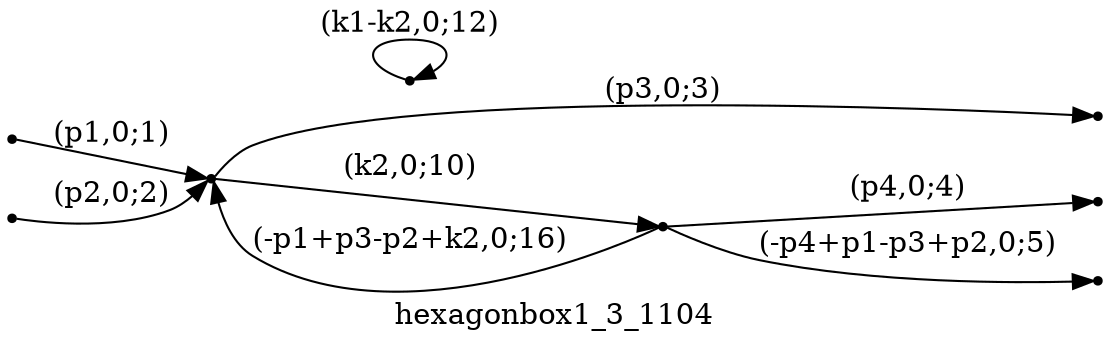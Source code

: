 digraph hexagonbox1_3_1104 {
  label="hexagonbox1_3_1104";
  rankdir="LR";
  subgraph edges {
    -1 -> 2 [label="(p1,0;1)"];
    -2 -> 2 [label="(p2,0;2)"];
    2 -> -3 [label="(p3,0;3)"];
    1 -> -4 [label="(p4,0;4)"];
    1 -> -5 [label="(-p4+p1-p3+p2,0;5)"];
    2 -> 1 [label="(k2,0;10)"];
    3 -> 3 [label="(k1-k2,0;12)"];
    1 -> 2 [label="(-p1+p3-p2+k2,0;16)"];
  }
  subgraph incoming { rank="source"; -1; -2; }
  subgraph outgoing { rank="sink"; -3; -4; -5; }
-5 [shape=point];
-4 [shape=point];
-3 [shape=point];
-2 [shape=point];
-1 [shape=point];
1 [shape=point];
2 [shape=point];
3 [shape=point];
}

